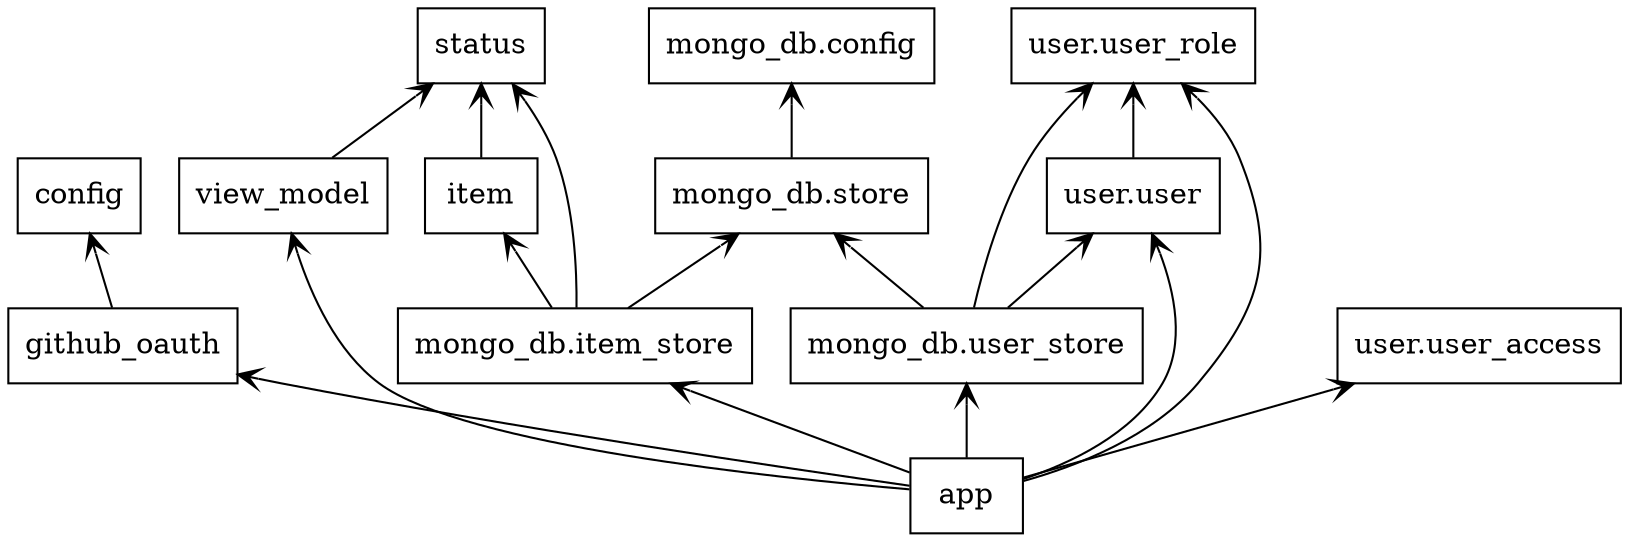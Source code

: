 digraph "packages_ToDoApp" {
charset="utf-8"
rankdir=BT
"0" [label="app", shape="box"];
"1" [label="config", shape="box"];
"2" [label="github_oauth", shape="box"];
"3" [label="item", shape="box"];
"4" [label="mongo_db.config", shape="box"];
"5" [label="mongo_db.item_store", shape="box"];
"6" [label="mongo_db.store", shape="box"];
"7" [label="mongo_db.user_store", shape="box"];
"8" [label="status", shape="box"];
"9" [label="user.user", shape="box"];
"10" [label="user.user_access", shape="box"];
"11" [label="user.user_role", shape="box"];
"12" [label="view_model", shape="box"];
"0" -> "2" [arrowhead="open", arrowtail="none"];
"0" -> "5" [arrowhead="open", arrowtail="none"];
"0" -> "7" [arrowhead="open", arrowtail="none"];
"0" -> "9" [arrowhead="open", arrowtail="none"];
"0" -> "10" [arrowhead="open", arrowtail="none"];
"0" -> "11" [arrowhead="open", arrowtail="none"];
"0" -> "12" [arrowhead="open", arrowtail="none"];
"2" -> "1" [arrowhead="open", arrowtail="none"];
"3" -> "8" [arrowhead="open", arrowtail="none"];
"5" -> "3" [arrowhead="open", arrowtail="none"];
"5" -> "6" [arrowhead="open", arrowtail="none"];
"5" -> "8" [arrowhead="open", arrowtail="none"];
"6" -> "4" [arrowhead="open", arrowtail="none"];
"7" -> "6" [arrowhead="open", arrowtail="none"];
"7" -> "9" [arrowhead="open", arrowtail="none"];
"7" -> "11" [arrowhead="open", arrowtail="none"];
"9" -> "11" [arrowhead="open", arrowtail="none"];
"12" -> "8" [arrowhead="open", arrowtail="none"];
}
